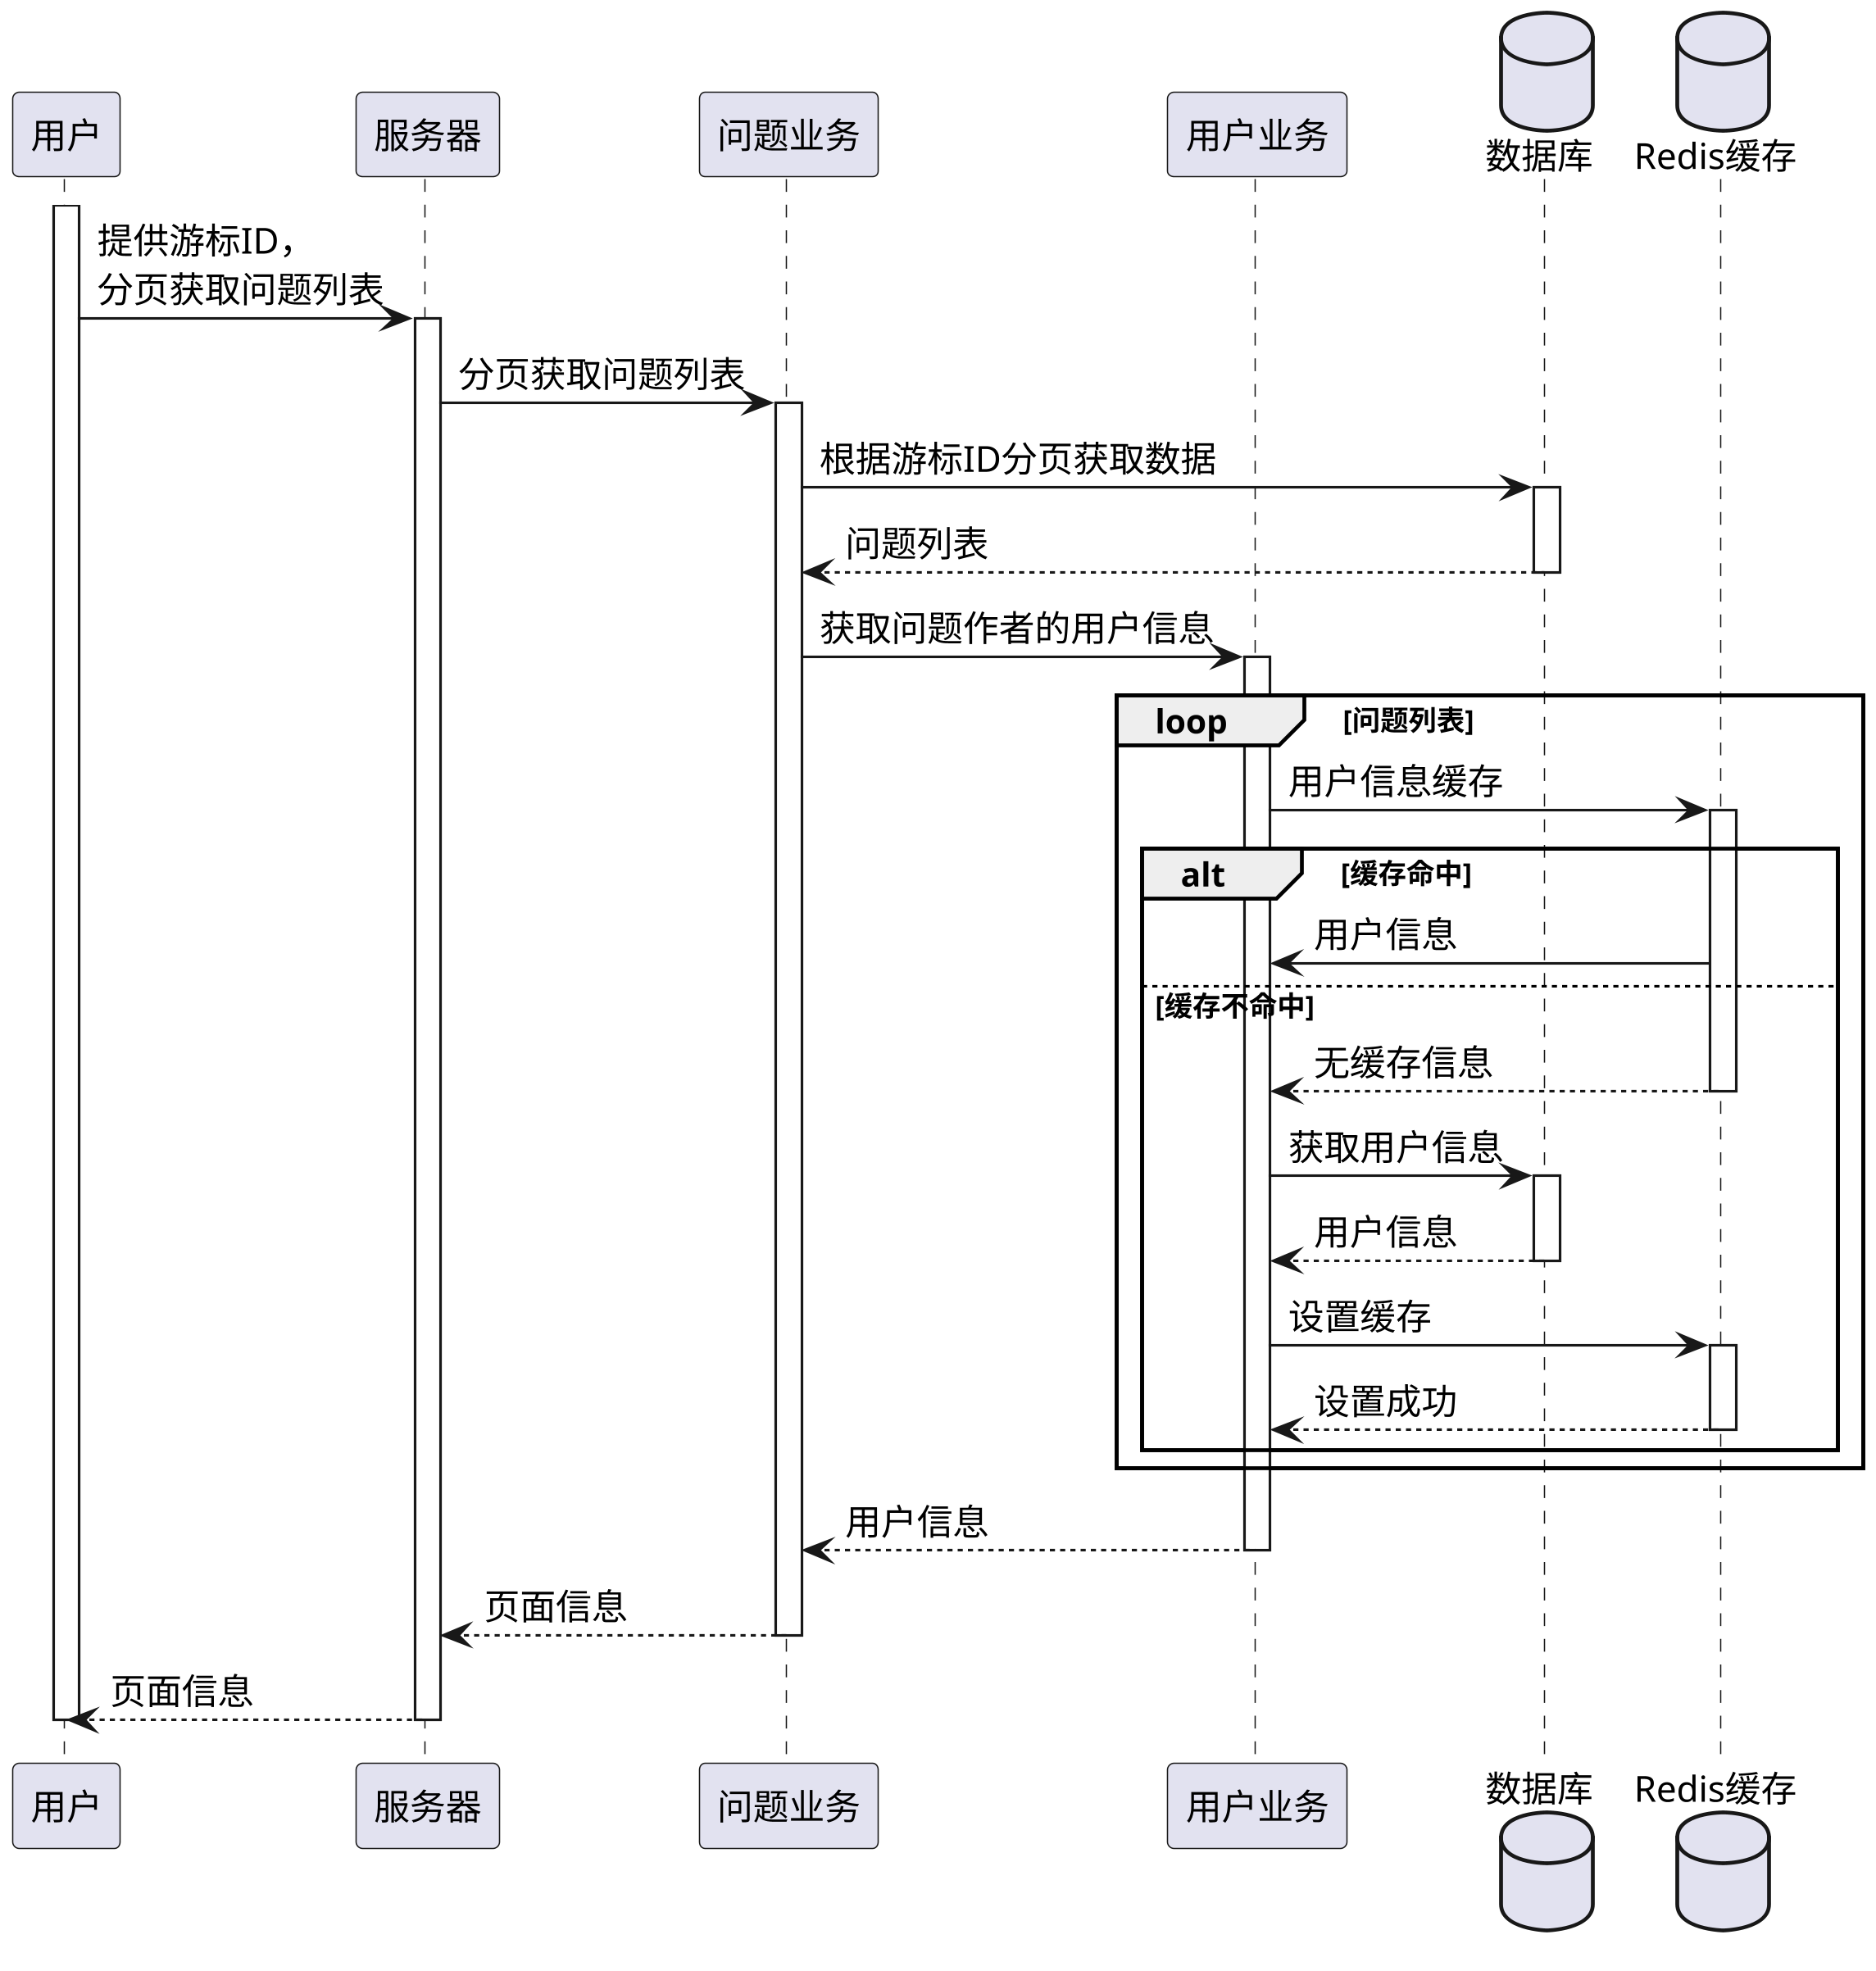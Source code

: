 @startuml
'https://plantuml.com/sequence-diagram

'https://plantuml.com/sequence-diagram
skinparam shadowing false
skinparam defaultFontName xfonts-wqy
skinparam dpi 300
skinparam activity  {
    DiamondFontSize 14
    ArrowFontSize 14
    FontSize 14
}

participant 用户 as User
participant 服务器 as Server
participant 问题业务 as QuestionService
participant 用户业务 as UserService
database 数据库 as DB
database Redis缓存 as Redis

activate User
User -> Server ++: 提供游标ID，\n分页获取问题列表
Server -> QuestionService ++: 分页获取问题列表
QuestionService -> DB ++: 根据游标ID分页获取数据
return 问题列表
QuestionService -> UserService ++: 获取问题作者的用户信息
loop 问题列表
    UserService -> Redis ++: 用户信息缓存
    alt 缓存命中
         UserService <- Redis : 用户信息
    else 缓存不命中
        return 无缓存信息
        UserService -> DB ++: 获取用户信息
        return 用户信息
        UserService -> Redis ++ : 设置缓存
        return 设置成功
    end
end
return 用户信息
return 页面信息
return 页面信息
deactivate User

@enduml